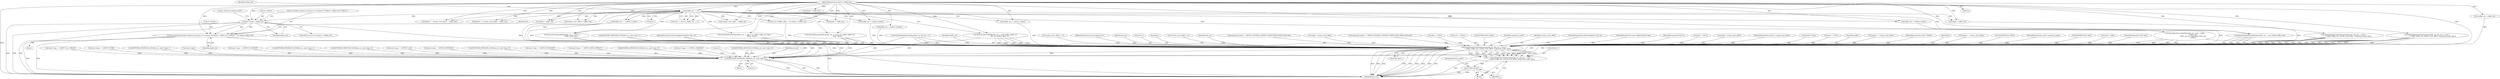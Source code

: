 digraph "0_suricata_47afc577ff763150f9b47f10331f5ef9eb847a57@pointer" {
"1000945" [label="(Call,SCLogDebug(\"absolute isdataat mismatch, id->isdataat %\"PRIu32\", buffer_len %\"PRIu32\"\", id->dataat, buffer_len))"];
"1000927" [label="(Call,id->dataat < buffer_len)"];
"1000177" [label="(Call,buffer_len == 0)"];
"1000139" [label="(MethodParameterIn,uint32_t buffer_len)"];
"1001553" [label="(Call,DetectEngineContentInspection(de_ctx, det_ctx, s, smd+1,\n                f, buffer, buffer_len, stream_start_offset, inspection_mode, data))"];
"1001551" [label="(Call,r = DetectEngineContentInspection(de_ctx, det_ctx, s, smd+1,\n                f, buffer, buffer_len, stream_start_offset, inspection_mode, data))"];
"1001566" [label="(Call,SCReturnInt(r))"];
"1001569" [label="(Call,KEYWORD_PROFILING_END(det_ctx, smd->type, 1))"];
"1001562" [label="(Identifier,buffer_len)"];
"1001543" [label="(Block,)"];
"1000931" [label="(Identifier,buffer_len)"];
"1000540" [label="(Call,stream_start_offset != 0)"];
"1000181" [label="(Call,KEYWORD_PROFILING_END(det_ctx, smd->type, 0))"];
"1000139" [label="(MethodParameterIn,uint32_t buffer_len)"];
"1000177" [label="(Call,buffer_len == 0)"];
"1001462" [label="(Call,DetectLuaMatchBuffer(det_ctx, s, smd, buffer, buffer_len,\n                    det_ctx->buffer_offset, f))"];
"1001566" [label="(Call,SCReturnInt(r))"];
"1000135" [label="(MethodParameterIn,const Signature *s)"];
"1000945" [label="(Call,SCLogDebug(\"absolute isdataat mismatch, id->isdataat %\"PRIu32\", buffer_len %\"PRIu32\"\", id->dataat, buffer_len))"];
"1001411" [label="(Call,buffer_len > urilend->urilen1)"];
"1000397" [label="(Call,depth >= (stream_start_offset + buffer_len))"];
"1000557" [label="(Call,depth >= (stream_start_offset + buffer_len))"];
"1001554" [label="(Identifier,de_ctx)"];
"1001557" [label="(Call,smd+1)"];
"1001556" [label="(Identifier,s)"];
"1000382" [label="(Call,stream_start_offset != 0)"];
"1001555" [label="(Identifier,det_ctx)"];
"1000645" [label="(Call,sbuffer_len > buffer_len)"];
"1001567" [label="(Identifier,r)"];
"1001362" [label="(Call,smd->type == DETECT_AL_URILEN)"];
"1000961" [label="(Call,smd->type == DETECT_PCRE)"];
"1000771" [label="(Call,inspection_mode == DETECT_ENGINE_CONTENT_INSPECTION_MODE_PAYLOAD)"];
"1000927" [label="(Call,id->dataat < buffer_len)"];
"1001038" [label="(Call,KEYWORD_PROFILING_END(det_ctx, smd->type, 1))"];
"1001569" [label="(Call,KEYWORD_PROFILING_END(det_ctx, smd->type, 1))"];
"1000178" [label="(Identifier,buffer_len)"];
"1000567" [label="(Call,depth - stream_start_offset)"];
"1001552" [label="(Identifier,r)"];
"1001003" [label="(Call,inspection_mode == DETECT_ENGINE_CONTENT_INSPECTION_MODE_PAYLOAD)"];
"1000926" [label="(ControlStructure,if (id->dataat < buffer_len))"];
"1001565" [label="(Identifier,data)"];
"1001571" [label="(Call,smd->type)"];
"1000944" [label="(Block,)"];
"1001423" [label="(Call,buffer_len > urilend->urilen1)"];
"1001150" [label="(Call,data != NULL)"];
"1000190" [label="(Call,smd->type == DETECT_CONTENT)"];
"1000258" [label="(Call,depth = buffer_len)"];
"1000174" [label="(Call,smd == NULL)"];
"1001320" [label="(Call,(DCERPCState *)data)"];
"1001544" [label="(Call,KEYWORD_PROFILING_END(det_ctx, smd->type, 1))"];
"1000870" [label="(Call,smd->type == DETECT_ISDATAAT)"];
"1001568" [label="(JumpTarget,final_match:)"];
"1001551" [label="(Call,r = DetectEngineContentInspection(de_ctx, det_ctx, s, smd+1,\n                f, buffer, buffer_len, stream_start_offset, inspection_mode, data))"];
"1001574" [label="(Literal,1)"];
"1001564" [label="(Identifier,inspection_mode)"];
"1001563" [label="(Identifier,stream_start_offset)"];
"1000559" [label="(Call,stream_start_offset + buffer_len)"];
"1000133" [label="(MethodParameterIn,DetectEngineCtx *de_ctx)"];
"1001577" [label="(MethodReturn,int)"];
"1000928" [label="(Call,id->dataat)"];
"1001576" [label="(Literal,1)"];
"1001529" [label="(Call,KEYWORD_PROFILING_END(det_ctx, smd->type, 0))"];
"1000399" [label="(Call,stream_start_offset + buffer_len)"];
"1001570" [label="(Identifier,det_ctx)"];
"1000954" [label="(Identifier,id)"];
"1000136" [label="(MethodParameterIn,const SigMatchData *smd)"];
"1001400" [label="(Call,buffer_len < urilend->urilen1)"];
"1001341" [label="(Call,DetectByteExtractDoMatch(det_ctx, smd, s, buffer,\n                                     buffer_len,\n                                     &det_ctx->bj_values[bed->local_id],\n                                     endian))"];
"1000796" [label="(Call,KEYWORD_PROFILING_END(det_ctx, smd->type, 1))"];
"1000137" [label="(MethodParameterIn,Flow *f)"];
"1001512" [label="(Call,DetectBase64DataDoMatch(de_ctx, det_ctx, s, f))"];
"1001553" [label="(Call,DetectEngineContentInspection(de_ctx, det_ctx, s, smd+1,\n                f, buffer, buffer_len, stream_start_offset, inspection_mode, data))"];
"1001238" [label="(Call,data != NULL)"];
"1001505" [label="(Call,KEYWORD_PROFILING_END(det_ctx, smd->type, 1))"];
"1000407" [label="(Call,depth - stream_start_offset)"];
"1001452" [label="(Call,smd->type == DETECT_LUA)"];
"1001089" [label="(Call,smd->type == DETECT_BYTETEST)"];
"1000605" [label="(Call,depth = buffer_len)"];
"1000602" [label="(Call,depth > buffer_len)"];
"1000164" [label="(Call,KEYWORD_PROFILING_END(det_ctx, smd->type, 0))"];
"1001195" [label="(Call,smd->type == DETECT_BYTEJUMP)"];
"1000947" [label="(Call,id->dataat)"];
"1001428" [label="(Call,buffer_len < urilend->urilen2)"];
"1000140" [label="(MethodParameterIn,uint32_t stream_start_offset)"];
"1000179" [label="(Literal,0)"];
"1000134" [label="(MethodParameterIn,DetectEngineThreadCtx *det_ctx)"];
"1001489" [label="(Call,DetectBase64DecodeDoMatch(det_ctx, s, smd, buffer, buffer_len))"];
"1001013" [label="(Call,DetectPcrePayloadMatch(det_ctx, s, smd, p, f,\n                                       buffer, buffer_len))"];
"1001008" [label="(Call,(Packet *)data)"];
"1000227" [label="(Call,depth = buffer_len)"];
"1001313" [label="(Call,data != NULL)"];
"1001051" [label="(Call,DetectEngineContentInspection(de_ctx, det_ctx, s, smd+1,\n                    f, buffer, buffer_len, stream_start_offset, inspection_mode, data))"];
"1001561" [label="(Identifier,buffer)"];
"1000550" [label="(Call,depth <= stream_start_offset)"];
"1000805" [label="(Call,DetectEngineContentInspection(de_ctx, det_ctx, s, smd+1,\n                        f, buffer, buffer_len, stream_start_offset, inspection_mode, data))"];
"1000950" [label="(Identifier,buffer_len)"];
"1000138" [label="(MethodParameterIn,uint8_t *buffer)"];
"1001389" [label="(Call,buffer_len == urilend->urilen1)"];
"1001560" [label="(Identifier,f)"];
"1000946" [label="(Literal,\"absolute isdataat mismatch, id->isdataat %\"PRIu32\", buffer_len %\"PRIu32\"\")"];
"1000173" [label="(Call,smd == NULL || buffer_len == 0)"];
"1000390" [label="(Call,depth <= stream_start_offset)"];
"1000934" [label="(Literal,\"absolute isdataat match\")"];
"1001245" [label="(Call,(DCERPCState *)data)"];
"1000141" [label="(MethodParameterIn,uint8_t inspection_mode)"];
"1001157" [label="(Call,(DCERPCState *)data)"];
"1000746" [label="(Call,found - buffer)"];
"1001282" [label="(Call,smd->type == DETECT_BYTE_EXTRACT)"];
"1001178" [label="(Call,DetectBytetestDoMatch(det_ctx, s, smd->ctx, buffer, buffer_len, flags,\n                                  offset, value))"];
"1001266" [label="(Call,DetectBytejumpDoMatch(det_ctx, s, smd->ctx, buffer, buffer_len,\n                                  flags, offset))"];
"1000142" [label="(MethodParameterIn,void *data)"];
"1000143" [label="(Block,)"];
"1000894" [label="(Call,det_ctx->buffer_offset + id->dataat > buffer_len)"];
"1000945" -> "1000944"  [label="AST: "];
"1000945" -> "1000950"  [label="CFG: "];
"1000946" -> "1000945"  [label="AST: "];
"1000947" -> "1000945"  [label="AST: "];
"1000950" -> "1000945"  [label="AST: "];
"1000954" -> "1000945"  [label="CFG: "];
"1000945" -> "1001577"  [label="DDG: "];
"1000945" -> "1001577"  [label="DDG: "];
"1000945" -> "1001577"  [label="DDG: "];
"1000927" -> "1000945"  [label="DDG: "];
"1000927" -> "1000945"  [label="DDG: "];
"1000139" -> "1000945"  [label="DDG: "];
"1000945" -> "1001553"  [label="DDG: "];
"1000927" -> "1000926"  [label="AST: "];
"1000927" -> "1000931"  [label="CFG: "];
"1000928" -> "1000927"  [label="AST: "];
"1000931" -> "1000927"  [label="AST: "];
"1000934" -> "1000927"  [label="CFG: "];
"1000946" -> "1000927"  [label="CFG: "];
"1000927" -> "1001577"  [label="DDG: "];
"1000927" -> "1001577"  [label="DDG: "];
"1000927" -> "1001577"  [label="DDG: "];
"1000177" -> "1000927"  [label="DDG: "];
"1000139" -> "1000927"  [label="DDG: "];
"1000927" -> "1001553"  [label="DDG: "];
"1000177" -> "1000173"  [label="AST: "];
"1000177" -> "1000179"  [label="CFG: "];
"1000178" -> "1000177"  [label="AST: "];
"1000179" -> "1000177"  [label="AST: "];
"1000173" -> "1000177"  [label="CFG: "];
"1000177" -> "1001577"  [label="DDG: "];
"1000177" -> "1000173"  [label="DDG: "];
"1000177" -> "1000173"  [label="DDG: "];
"1000139" -> "1000177"  [label="DDG: "];
"1000177" -> "1000227"  [label="DDG: "];
"1000177" -> "1000258"  [label="DDG: "];
"1000177" -> "1000397"  [label="DDG: "];
"1000177" -> "1000399"  [label="DDG: "];
"1000177" -> "1000557"  [label="DDG: "];
"1000177" -> "1000559"  [label="DDG: "];
"1000177" -> "1000602"  [label="DDG: "];
"1000177" -> "1000894"  [label="DDG: "];
"1000177" -> "1001013"  [label="DDG: "];
"1000177" -> "1001178"  [label="DDG: "];
"1000177" -> "1001266"  [label="DDG: "];
"1000177" -> "1001341"  [label="DDG: "];
"1000177" -> "1001389"  [label="DDG: "];
"1000177" -> "1001400"  [label="DDG: "];
"1000177" -> "1001411"  [label="DDG: "];
"1000177" -> "1001423"  [label="DDG: "];
"1000177" -> "1001462"  [label="DDG: "];
"1000177" -> "1001489"  [label="DDG: "];
"1000177" -> "1001553"  [label="DDG: "];
"1000139" -> "1000132"  [label="AST: "];
"1000139" -> "1001577"  [label="DDG: "];
"1000139" -> "1000227"  [label="DDG: "];
"1000139" -> "1000258"  [label="DDG: "];
"1000139" -> "1000397"  [label="DDG: "];
"1000139" -> "1000399"  [label="DDG: "];
"1000139" -> "1000557"  [label="DDG: "];
"1000139" -> "1000559"  [label="DDG: "];
"1000139" -> "1000602"  [label="DDG: "];
"1000139" -> "1000605"  [label="DDG: "];
"1000139" -> "1000645"  [label="DDG: "];
"1000139" -> "1000805"  [label="DDG: "];
"1000139" -> "1000894"  [label="DDG: "];
"1000139" -> "1001013"  [label="DDG: "];
"1000139" -> "1001051"  [label="DDG: "];
"1000139" -> "1001178"  [label="DDG: "];
"1000139" -> "1001266"  [label="DDG: "];
"1000139" -> "1001341"  [label="DDG: "];
"1000139" -> "1001389"  [label="DDG: "];
"1000139" -> "1001400"  [label="DDG: "];
"1000139" -> "1001411"  [label="DDG: "];
"1000139" -> "1001423"  [label="DDG: "];
"1000139" -> "1001428"  [label="DDG: "];
"1000139" -> "1001462"  [label="DDG: "];
"1000139" -> "1001489"  [label="DDG: "];
"1000139" -> "1001553"  [label="DDG: "];
"1001553" -> "1001551"  [label="AST: "];
"1001553" -> "1001565"  [label="CFG: "];
"1001554" -> "1001553"  [label="AST: "];
"1001555" -> "1001553"  [label="AST: "];
"1001556" -> "1001553"  [label="AST: "];
"1001557" -> "1001553"  [label="AST: "];
"1001560" -> "1001553"  [label="AST: "];
"1001561" -> "1001553"  [label="AST: "];
"1001562" -> "1001553"  [label="AST: "];
"1001563" -> "1001553"  [label="AST: "];
"1001564" -> "1001553"  [label="AST: "];
"1001565" -> "1001553"  [label="AST: "];
"1001551" -> "1001553"  [label="CFG: "];
"1001553" -> "1001577"  [label="DDG: "];
"1001553" -> "1001577"  [label="DDG: "];
"1001553" -> "1001577"  [label="DDG: "];
"1001553" -> "1001577"  [label="DDG: "];
"1001553" -> "1001577"  [label="DDG: "];
"1001553" -> "1001577"  [label="DDG: "];
"1001553" -> "1001577"  [label="DDG: "];
"1001553" -> "1001577"  [label="DDG: "];
"1001553" -> "1001577"  [label="DDG: "];
"1001553" -> "1001551"  [label="DDG: "];
"1001553" -> "1001551"  [label="DDG: "];
"1001553" -> "1001551"  [label="DDG: "];
"1001553" -> "1001551"  [label="DDG: "];
"1001553" -> "1001551"  [label="DDG: "];
"1001553" -> "1001551"  [label="DDG: "];
"1001553" -> "1001551"  [label="DDG: "];
"1001553" -> "1001551"  [label="DDG: "];
"1001553" -> "1001551"  [label="DDG: "];
"1001553" -> "1001551"  [label="DDG: "];
"1001512" -> "1001553"  [label="DDG: "];
"1001512" -> "1001553"  [label="DDG: "];
"1001512" -> "1001553"  [label="DDG: "];
"1000805" -> "1001553"  [label="DDG: "];
"1000805" -> "1001553"  [label="DDG: "];
"1000805" -> "1001553"  [label="DDG: "];
"1000805" -> "1001553"  [label="DDG: "];
"1000805" -> "1001553"  [label="DDG: "];
"1000805" -> "1001553"  [label="DDG: "];
"1000805" -> "1001553"  [label="DDG: "];
"1000805" -> "1001553"  [label="DDG: "];
"1001051" -> "1001553"  [label="DDG: "];
"1001051" -> "1001553"  [label="DDG: "];
"1001051" -> "1001553"  [label="DDG: "];
"1001051" -> "1001553"  [label="DDG: "];
"1001051" -> "1001553"  [label="DDG: "];
"1001051" -> "1001553"  [label="DDG: "];
"1001051" -> "1001553"  [label="DDG: "];
"1001051" -> "1001553"  [label="DDG: "];
"1000133" -> "1001553"  [label="DDG: "];
"1001013" -> "1001553"  [label="DDG: "];
"1001013" -> "1001553"  [label="DDG: "];
"1001013" -> "1001553"  [label="DDG: "];
"1001013" -> "1001553"  [label="DDG: "];
"1001013" -> "1001553"  [label="DDG: "];
"1001489" -> "1001553"  [label="DDG: "];
"1001489" -> "1001553"  [label="DDG: "];
"1001489" -> "1001553"  [label="DDG: "];
"1001489" -> "1001553"  [label="DDG: "];
"1001341" -> "1001553"  [label="DDG: "];
"1001341" -> "1001553"  [label="DDG: "];
"1001341" -> "1001553"  [label="DDG: "];
"1001341" -> "1001553"  [label="DDG: "];
"1001462" -> "1001553"  [label="DDG: "];
"1001462" -> "1001553"  [label="DDG: "];
"1001462" -> "1001553"  [label="DDG: "];
"1001462" -> "1001553"  [label="DDG: "];
"1001462" -> "1001553"  [label="DDG: "];
"1000174" -> "1001553"  [label="DDG: "];
"1000136" -> "1001553"  [label="DDG: "];
"1000746" -> "1001553"  [label="DDG: "];
"1001266" -> "1001553"  [label="DDG: "];
"1001266" -> "1001553"  [label="DDG: "];
"1001266" -> "1001553"  [label="DDG: "];
"1001178" -> "1001553"  [label="DDG: "];
"1001178" -> "1001553"  [label="DDG: "];
"1001178" -> "1001553"  [label="DDG: "];
"1000138" -> "1001553"  [label="DDG: "];
"1001245" -> "1001553"  [label="DDG: "];
"1001150" -> "1001553"  [label="DDG: "];
"1001238" -> "1001553"  [label="DDG: "];
"1001320" -> "1001553"  [label="DDG: "];
"1001157" -> "1001553"  [label="DDG: "];
"1001008" -> "1001553"  [label="DDG: "];
"1001313" -> "1001553"  [label="DDG: "];
"1000142" -> "1001553"  [label="DDG: "];
"1001428" -> "1001553"  [label="DDG: "];
"1000602" -> "1001553"  [label="DDG: "];
"1001423" -> "1001553"  [label="DDG: "];
"1001411" -> "1001553"  [label="DDG: "];
"1000645" -> "1001553"  [label="DDG: "];
"1001400" -> "1001553"  [label="DDG: "];
"1000894" -> "1001553"  [label="DDG: "];
"1001389" -> "1001553"  [label="DDG: "];
"1000137" -> "1001553"  [label="DDG: "];
"1000382" -> "1001553"  [label="DDG: "];
"1000407" -> "1001553"  [label="DDG: "];
"1000390" -> "1001553"  [label="DDG: "];
"1000550" -> "1001553"  [label="DDG: "];
"1000540" -> "1001553"  [label="DDG: "];
"1000567" -> "1001553"  [label="DDG: "];
"1000140" -> "1001553"  [label="DDG: "];
"1000771" -> "1001553"  [label="DDG: "];
"1001003" -> "1001553"  [label="DDG: "];
"1000141" -> "1001553"  [label="DDG: "];
"1000135" -> "1001553"  [label="DDG: "];
"1001544" -> "1001553"  [label="DDG: "];
"1000134" -> "1001553"  [label="DDG: "];
"1001553" -> "1001569"  [label="DDG: "];
"1001551" -> "1001543"  [label="AST: "];
"1001552" -> "1001551"  [label="AST: "];
"1001567" -> "1001551"  [label="CFG: "];
"1001551" -> "1001577"  [label="DDG: "];
"1001551" -> "1001566"  [label="DDG: "];
"1001566" -> "1001543"  [label="AST: "];
"1001566" -> "1001567"  [label="CFG: "];
"1001567" -> "1001566"  [label="AST: "];
"1001568" -> "1001566"  [label="CFG: "];
"1001566" -> "1001577"  [label="DDG: "];
"1001566" -> "1001577"  [label="DDG: "];
"1001569" -> "1000143"  [label="AST: "];
"1001569" -> "1001574"  [label="CFG: "];
"1001570" -> "1001569"  [label="AST: "];
"1001571" -> "1001569"  [label="AST: "];
"1001574" -> "1001569"  [label="AST: "];
"1001576" -> "1001569"  [label="CFG: "];
"1001569" -> "1001577"  [label="DDG: "];
"1001569" -> "1001577"  [label="DDG: "];
"1001569" -> "1001577"  [label="DDG: "];
"1000181" -> "1001569"  [label="DDG: "];
"1001341" -> "1001569"  [label="DDG: "];
"1001529" -> "1001569"  [label="DDG: "];
"1001529" -> "1001569"  [label="DDG: "];
"1001512" -> "1001569"  [label="DDG: "];
"1001013" -> "1001569"  [label="DDG: "];
"1000164" -> "1001569"  [label="DDG: "];
"1001266" -> "1001569"  [label="DDG: "];
"1001462" -> "1001569"  [label="DDG: "];
"1000805" -> "1001569"  [label="DDG: "];
"1001178" -> "1001569"  [label="DDG: "];
"1000134" -> "1001569"  [label="DDG: "];
"1001038" -> "1001569"  [label="DDG: "];
"1000870" -> "1001569"  [label="DDG: "];
"1000190" -> "1001569"  [label="DDG: "];
"1001195" -> "1001569"  [label="DDG: "];
"1001452" -> "1001569"  [label="DDG: "];
"1000796" -> "1001569"  [label="DDG: "];
"1001089" -> "1001569"  [label="DDG: "];
"1001544" -> "1001569"  [label="DDG: "];
"1001505" -> "1001569"  [label="DDG: "];
"1001282" -> "1001569"  [label="DDG: "];
"1001362" -> "1001569"  [label="DDG: "];
"1000961" -> "1001569"  [label="DDG: "];
}
